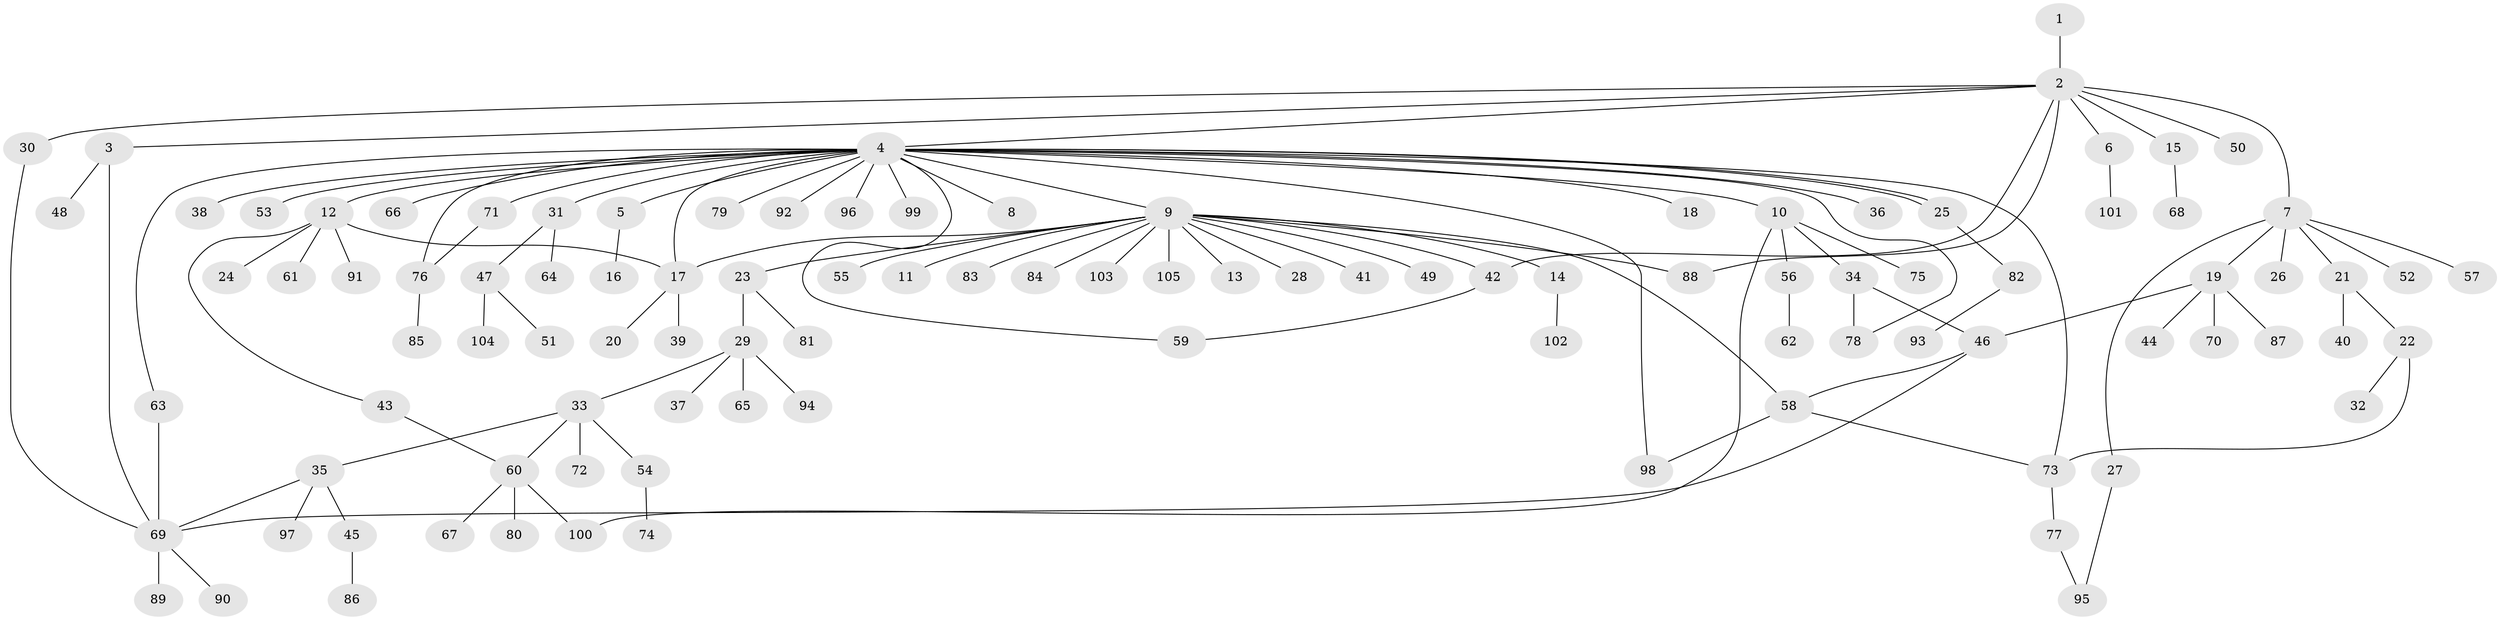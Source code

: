 // coarse degree distribution, {9: 0.013513513513513514, 2: 0.21621621621621623, 1: 0.5405405405405406, 4: 0.12162162162162163, 6: 0.02702702702702703, 3: 0.04054054054054054, 16: 0.013513513513513514, 5: 0.013513513513513514, 23: 0.013513513513513514}
// Generated by graph-tools (version 1.1) at 2025/36/03/04/25 23:36:52]
// undirected, 105 vertices, 124 edges
graph export_dot {
  node [color=gray90,style=filled];
  1;
  2;
  3;
  4;
  5;
  6;
  7;
  8;
  9;
  10;
  11;
  12;
  13;
  14;
  15;
  16;
  17;
  18;
  19;
  20;
  21;
  22;
  23;
  24;
  25;
  26;
  27;
  28;
  29;
  30;
  31;
  32;
  33;
  34;
  35;
  36;
  37;
  38;
  39;
  40;
  41;
  42;
  43;
  44;
  45;
  46;
  47;
  48;
  49;
  50;
  51;
  52;
  53;
  54;
  55;
  56;
  57;
  58;
  59;
  60;
  61;
  62;
  63;
  64;
  65;
  66;
  67;
  68;
  69;
  70;
  71;
  72;
  73;
  74;
  75;
  76;
  77;
  78;
  79;
  80;
  81;
  82;
  83;
  84;
  85;
  86;
  87;
  88;
  89;
  90;
  91;
  92;
  93;
  94;
  95;
  96;
  97;
  98;
  99;
  100;
  101;
  102;
  103;
  104;
  105;
  1 -- 2;
  2 -- 3;
  2 -- 4;
  2 -- 6;
  2 -- 7;
  2 -- 15;
  2 -- 30;
  2 -- 42;
  2 -- 50;
  2 -- 88;
  3 -- 48;
  3 -- 69;
  4 -- 5;
  4 -- 8;
  4 -- 9;
  4 -- 10;
  4 -- 12;
  4 -- 17;
  4 -- 18;
  4 -- 25;
  4 -- 25;
  4 -- 31;
  4 -- 36;
  4 -- 38;
  4 -- 53;
  4 -- 59;
  4 -- 63;
  4 -- 66;
  4 -- 71;
  4 -- 73;
  4 -- 76;
  4 -- 78;
  4 -- 79;
  4 -- 92;
  4 -- 96;
  4 -- 98;
  4 -- 99;
  5 -- 16;
  6 -- 101;
  7 -- 19;
  7 -- 21;
  7 -- 26;
  7 -- 27;
  7 -- 52;
  7 -- 57;
  9 -- 11;
  9 -- 13;
  9 -- 14;
  9 -- 17;
  9 -- 23;
  9 -- 28;
  9 -- 41;
  9 -- 42;
  9 -- 49;
  9 -- 55;
  9 -- 58;
  9 -- 83;
  9 -- 84;
  9 -- 88;
  9 -- 103;
  9 -- 105;
  10 -- 34;
  10 -- 56;
  10 -- 75;
  10 -- 100;
  12 -- 17;
  12 -- 24;
  12 -- 43;
  12 -- 61;
  12 -- 91;
  14 -- 102;
  15 -- 68;
  17 -- 20;
  17 -- 39;
  19 -- 44;
  19 -- 46;
  19 -- 70;
  19 -- 87;
  21 -- 22;
  21 -- 40;
  22 -- 32;
  22 -- 73;
  23 -- 29;
  23 -- 81;
  25 -- 82;
  27 -- 95;
  29 -- 33;
  29 -- 37;
  29 -- 65;
  29 -- 94;
  30 -- 69;
  31 -- 47;
  31 -- 64;
  33 -- 35;
  33 -- 54;
  33 -- 60;
  33 -- 72;
  34 -- 46;
  34 -- 78;
  35 -- 45;
  35 -- 69;
  35 -- 97;
  42 -- 59;
  43 -- 60;
  45 -- 86;
  46 -- 58;
  46 -- 69;
  47 -- 51;
  47 -- 104;
  54 -- 74;
  56 -- 62;
  58 -- 73;
  58 -- 98;
  60 -- 67;
  60 -- 80;
  60 -- 100;
  63 -- 69;
  69 -- 89;
  69 -- 90;
  71 -- 76;
  73 -- 77;
  76 -- 85;
  77 -- 95;
  82 -- 93;
}
